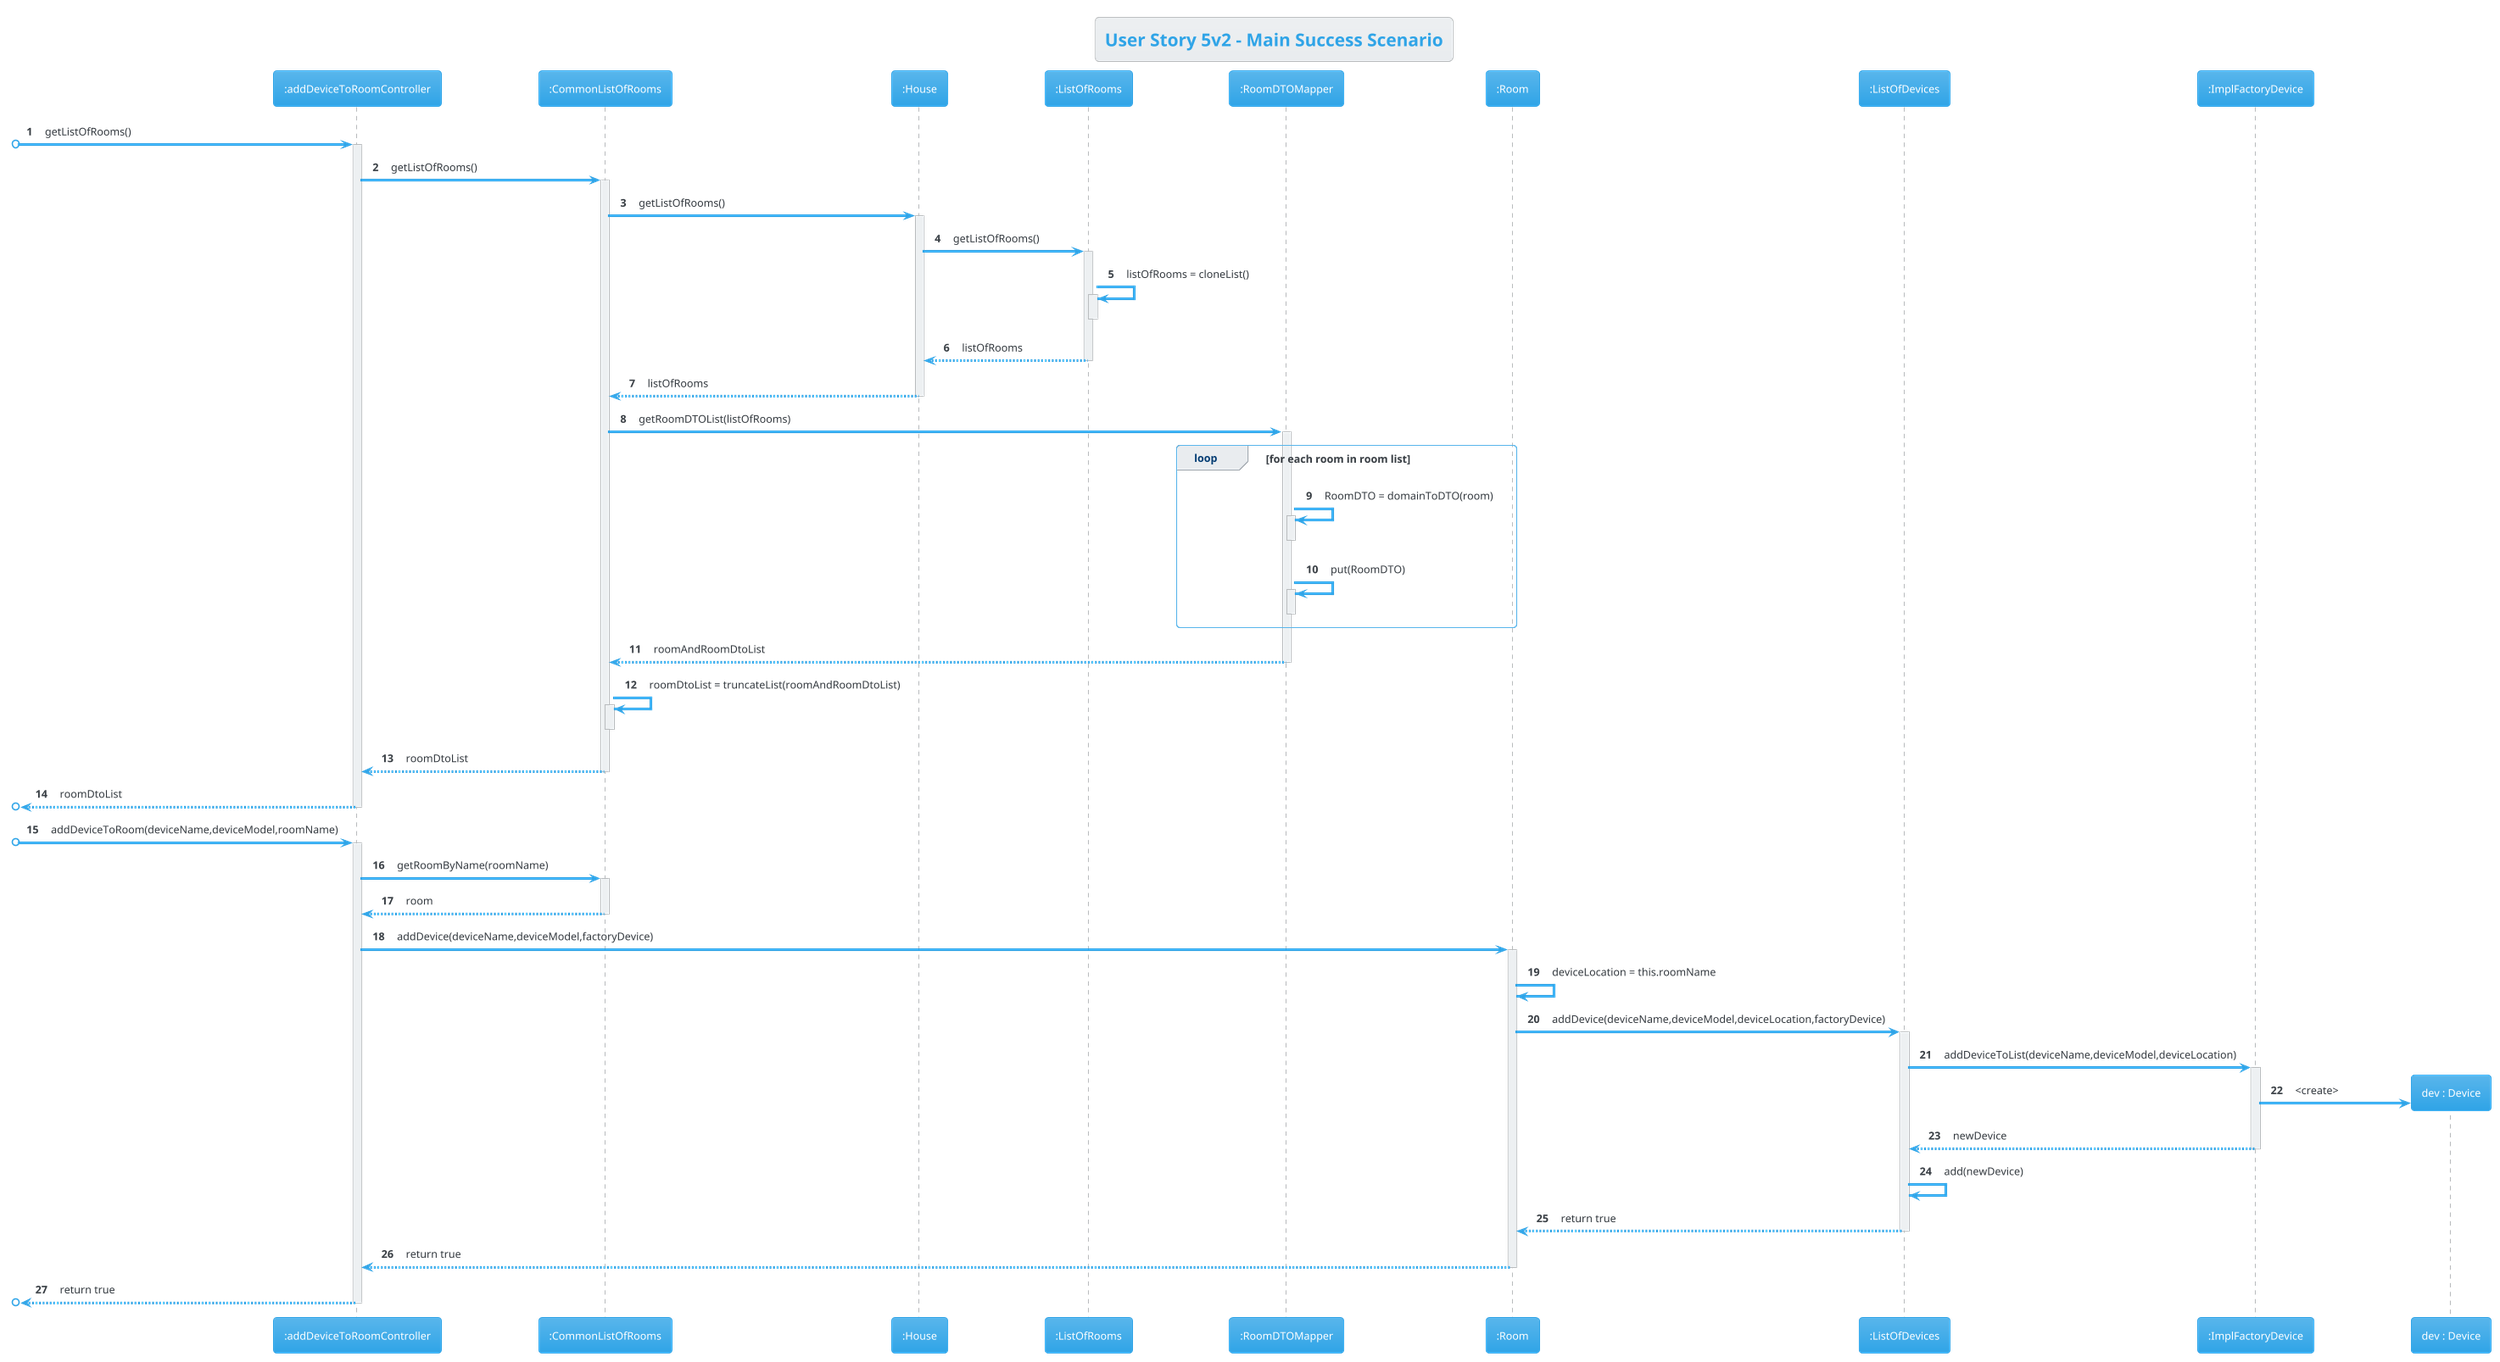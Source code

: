 @startuml
!theme cerulean
skinparam ParticipantPadding 50
autonumber
title User Story 5v2 - Main Success Scenario

participant ":addDeviceToRoomController" as CTRL
participant ":CommonListOfRooms" as CU
participant ":House" as h
participant ":ListOfRooms" as LR
participant ":RoomDTOMapper" as RDTM
participant ":Room" as r
participant ":ListOfDevices" as LD
participant ":ImplFactoryDevice" as FD
participant "dev : Device" as dev

[o-> CTRL : getListOfRooms()
activate CTRL
CTRL -> CU : getListOfRooms()
activate CU
CU -> h : getListOfRooms()
activate h
h -> LR : getListOfRooms()
activate LR
LR -> LR : listOfRooms = cloneList()
activate LR
deactivate LR
LR --> h : listOfRooms
deactivate LR
h --> CU : listOfRooms

deactivate h
CU -> RDTM : getRoomDTOList(listOfRooms)
activate RDTM
loop for each room in room list
RDTM -> RDTM : RoomDTO = domainToDTO(room)
activate RDTM
deactivate RDTM
RDTM -> RDTM : put(RoomDTO)
activate RDTM
deactivate RDTM
end loop
RDTM --> CU : roomAndRoomDtoList
deactivate RDTM
CU -> CU : roomDtoList = truncateList(roomAndRoomDtoList)
activate CU
deactivate CU
CU --> CTRL : roomDtoList
deactivate CU
[o<-- CTRL : roomDtoList
deactivate CTRL


[o-> CTRL : addDeviceToRoom(deviceName,deviceModel,roomName)
activate CTRL
CTRL -> CU: getRoomByName(roomName)
activate CU
CU --> CTRL : room
deactivate CU
CTRL -> r : addDevice(deviceName,deviceModel,factoryDevice)
activate r
r -> r : deviceLocation = this.roomName
r -> LD : addDevice(deviceName,deviceModel,deviceLocation,factoryDevice)
activate LD
LD -> FD : addDeviceToList(deviceName,deviceModel,deviceLocation)
activate FD
FD -> dev **: <create>
FD --> LD : newDevice
deactivate FD
LD -> LD : add(newDevice)
LD --> r : return true
deactivate LD
r --> CTRL : return true
deactivate r
[o<-- CTRL : return true
deactivate CTRL

@enduml